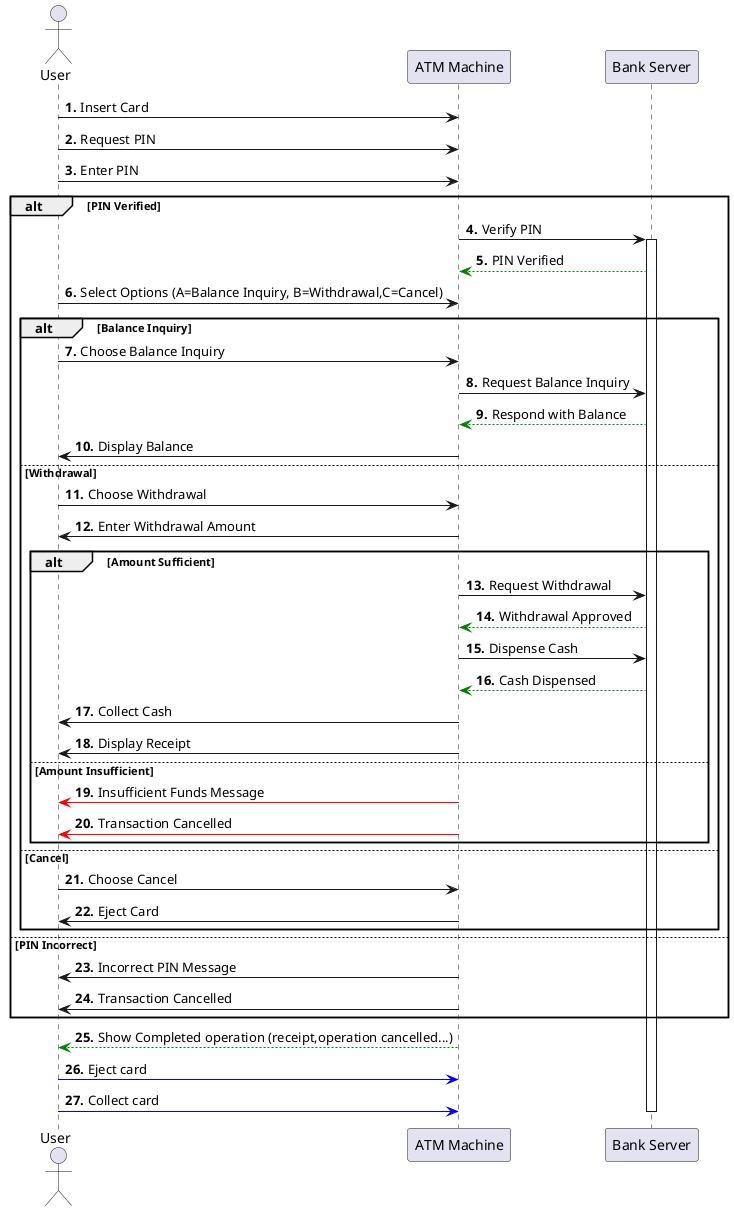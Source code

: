 @startuml seq
actor User
participant "ATM Machine" as ATM
participant "Bank Server" as Server
autonumber 1
autonumber "<b>."
User -> ATM: Insert Card
User -> ATM: Request PIN
User -> ATM: Enter PIN

alt PIN Verified
    ATM -> Server: Verify PIN
    activate Server
    Server --[#green]> ATM: PIN Verified
    User -> ATM: Select Options (A=Balance Inquiry, B=Withdrawal,C=Cancel)

    alt Balance Inquiry
        User -> ATM: Choose Balance Inquiry
        ATM -> Server: Request Balance Inquiry
        Server --[#green]> ATM: Respond with Balance
        ATM -> User: Display Balance
    else Withdrawal
        User -> ATM: Choose Withdrawal
        ATM -> User: Enter Withdrawal Amount

        alt Amount Sufficient
            ATM -> Server: Request Withdrawal
            Server --[#green]> ATM: Withdrawal Approved
            ATM -> Server: Dispense Cash
            Server --[#green]> ATM: Cash Dispensed
            ATM -> User: Collect Cash
            ATM -> User: Display Receipt
        else Amount Insufficient
            ATM -[#red]> User: Insufficient Funds Message
            ATM -[#red]> User: Transaction Cancelled
        end
    else Cancel
        User -> ATM: Choose Cancel
        ATM -> User: Eject Card
    end
   
else PIN Incorrect
    ATM -> User: Incorrect PIN Message
    ATM -> User: Transaction Cancelled
end
 ATM --[#green]>User:Show Completed operation (receipt,operation cancelled...)
 User -[#blue]>ATM: Eject card
 User -[#blue]>ATM: Collect card
deactivate Server
deactivate ATM
deactivate User

@enduml

